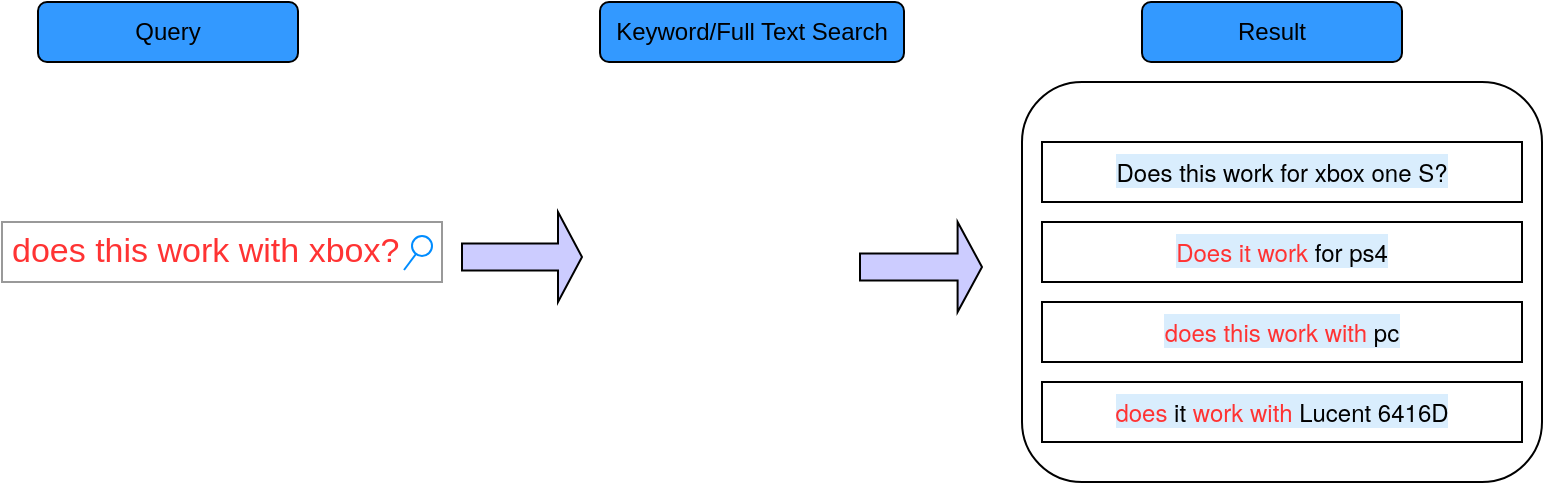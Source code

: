 <mxfile version="20.3.6" type="github">
  <diagram id="7owxcrfFW0S7-pzrNQvk" name="第 1 页">
    <mxGraphModel dx="1042" dy="564" grid="1" gridSize="10" guides="1" tooltips="1" connect="1" arrows="1" fold="1" page="1" pageScale="1" pageWidth="827" pageHeight="1169" math="0" shadow="0">
      <root>
        <mxCell id="0" />
        <mxCell id="1" parent="0" />
        <mxCell id="sSKUDfJgeGCfyQRtqZQT-1" value="&lt;font color=&quot;#ff3333&quot;&gt;does this work with xbox?&lt;/font&gt;" style="strokeWidth=1;shadow=0;dashed=0;align=center;html=1;shape=mxgraph.mockup.forms.searchBox;strokeColor=#999999;mainText=;strokeColor2=#008cff;fontColor=#666666;fontSize=17;align=left;spacingLeft=3;" parent="1" vertex="1">
          <mxGeometry x="20" y="160" width="220" height="30" as="geometry" />
        </mxCell>
        <mxCell id="_r8GeZ9NIP6kNEGULhSm-1" value="" style="rounded=1;whiteSpace=wrap;html=1;" vertex="1" parent="1">
          <mxGeometry x="530" y="90" width="260" height="200" as="geometry" />
        </mxCell>
        <mxCell id="_r8GeZ9NIP6kNEGULhSm-2" value="Result" style="rounded=1;whiteSpace=wrap;html=1;fillColor=#3399FF;" vertex="1" parent="1">
          <mxGeometry x="590" y="50" width="130" height="30" as="geometry" />
        </mxCell>
        <mxCell id="_r8GeZ9NIP6kNEGULhSm-3" value="&lt;span style=&quot;font-family: &amp;quot;Helvetica Neue&amp;quot;, Helvetica, Arial, sans-serif; text-align: right; background-color: rgba(66, 165, 245, 0.2);&quot;&gt;Does this work for xbox one S?&lt;/span&gt;" style="rounded=0;whiteSpace=wrap;html=1;" vertex="1" parent="1">
          <mxGeometry x="540" y="120" width="240" height="30" as="geometry" />
        </mxCell>
        <mxCell id="_r8GeZ9NIP6kNEGULhSm-4" value="&lt;span style=&quot;font-family: &amp;quot;Helvetica Neue&amp;quot;, Helvetica, Arial, sans-serif; text-align: right; background-color: rgba(66, 165, 245, 0.2);&quot;&gt;&lt;font color=&quot;#ff3333&quot;&gt;Does it work&lt;/font&gt; for ps4&lt;/span&gt;" style="rounded=0;whiteSpace=wrap;html=1;" vertex="1" parent="1">
          <mxGeometry x="540" y="160" width="240" height="30" as="geometry" />
        </mxCell>
        <mxCell id="_r8GeZ9NIP6kNEGULhSm-5" value="&lt;span style=&quot;font-family: &amp;quot;Helvetica Neue&amp;quot;, Helvetica, Arial, sans-serif; text-align: right; background-color: rgba(66, 165, 245, 0.2);&quot;&gt;&lt;font color=&quot;#ff3333&quot;&gt;does this work&lt;/font&gt; &lt;font color=&quot;#ff3333&quot;&gt;with&lt;/font&gt; pc&lt;/span&gt;" style="rounded=0;whiteSpace=wrap;html=1;" vertex="1" parent="1">
          <mxGeometry x="540" y="200" width="240" height="30" as="geometry" />
        </mxCell>
        <mxCell id="_r8GeZ9NIP6kNEGULhSm-6" value="&lt;span style=&quot;font-family: &amp;quot;Helvetica Neue&amp;quot;, Helvetica, Arial, sans-serif; text-align: right; background-color: rgba(66, 165, 245, 0.2);&quot;&gt;&lt;font color=&quot;#ff3333&quot;&gt;does&lt;/font&gt; it &lt;font color=&quot;#ff3333&quot;&gt;work with&lt;/font&gt; Lucent 6416D&lt;/span&gt;" style="rounded=0;whiteSpace=wrap;html=1;" vertex="1" parent="1">
          <mxGeometry x="540" y="240" width="240" height="30" as="geometry" />
        </mxCell>
        <mxCell id="_r8GeZ9NIP6kNEGULhSm-7" value="" style="shape=singleArrow;whiteSpace=wrap;html=1;fillColor=#CCCCFF;" vertex="1" parent="1">
          <mxGeometry x="250" y="155" width="60" height="45" as="geometry" />
        </mxCell>
        <mxCell id="_r8GeZ9NIP6kNEGULhSm-8" value="" style="shape=image;verticalLabelPosition=bottom;labelBackgroundColor=default;verticalAlign=top;aspect=fixed;imageAspect=0;image=https://cdn-icons-png.flaticon.com/512/235/235231.png;" vertex="1" parent="1">
          <mxGeometry x="329" y="125" width="110" height="110" as="geometry" />
        </mxCell>
        <mxCell id="_r8GeZ9NIP6kNEGULhSm-10" value="Query" style="rounded=1;whiteSpace=wrap;html=1;fillColor=#3399FF;" vertex="1" parent="1">
          <mxGeometry x="38" y="50" width="130" height="30" as="geometry" />
        </mxCell>
        <mxCell id="_r8GeZ9NIP6kNEGULhSm-11" value="Keyword/Full Text Search" style="rounded=1;whiteSpace=wrap;html=1;fillColor=#3399FF;" vertex="1" parent="1">
          <mxGeometry x="319" y="50" width="152" height="30" as="geometry" />
        </mxCell>
        <mxCell id="_r8GeZ9NIP6kNEGULhSm-12" value="" style="shape=singleArrow;whiteSpace=wrap;html=1;fillColor=#CCCCFF;" vertex="1" parent="1">
          <mxGeometry x="449" y="160" width="61" height="45" as="geometry" />
        </mxCell>
      </root>
    </mxGraphModel>
  </diagram>
</mxfile>
